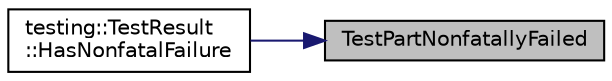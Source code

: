 digraph "TestPartNonfatallyFailed"
{
 // INTERACTIVE_SVG=YES
 // LATEX_PDF_SIZE
  bgcolor="transparent";
  edge [fontname="Helvetica",fontsize="10",labelfontname="Helvetica",labelfontsize="10"];
  node [fontname="Helvetica",fontsize="10",shape=record];
  rankdir="RL";
  Node1 [label="TestPartNonfatallyFailed",height=0.2,width=0.4,color="black", fillcolor="grey75", style="filled", fontcolor="black",tooltip=" "];
  Node1 -> Node2 [dir="back",color="midnightblue",fontsize="10",style="solid",fontname="Helvetica"];
  Node2 [label="testing::TestResult\l::HasNonfatalFailure",height=0.2,width=0.4,color="black",URL="$d6/d6e/classtesting_1_1TestResult_ad0c4dfe3e8f81f7cd6e7e6ccdd1cb687.html#ad0c4dfe3e8f81f7cd6e7e6ccdd1cb687",tooltip=" "];
}
